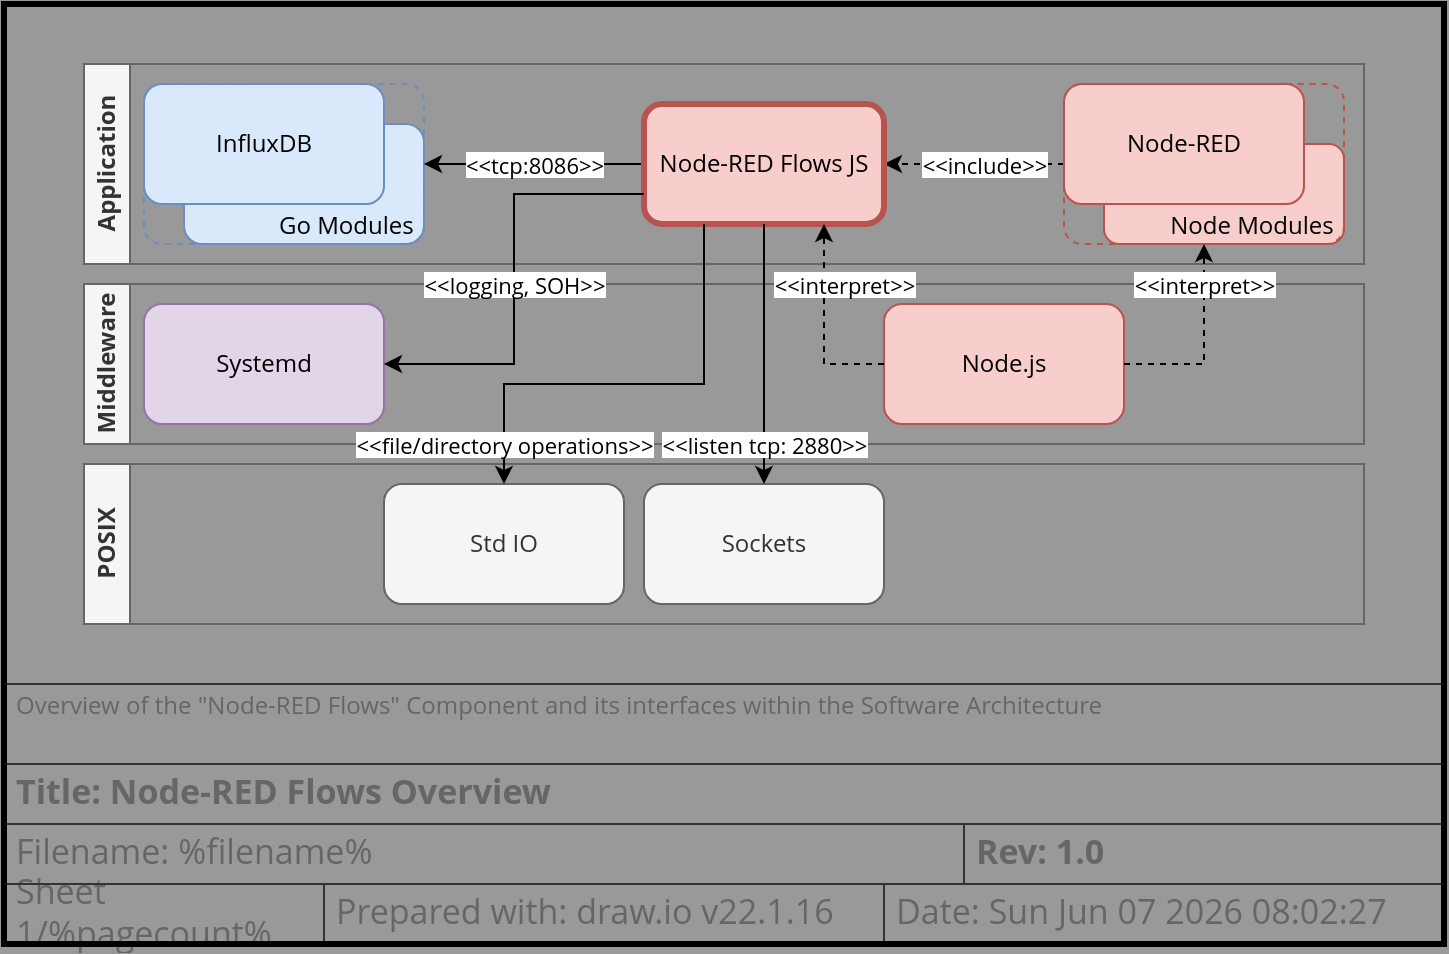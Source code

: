 <mxfile version="22.1.16" type="device">
  <diagram name="Node-RED Flows Overview" id="fo18u6Ch1KVScq3Fo-Wy">
    <mxGraphModel dx="919" dy="1071" grid="1" gridSize="10" guides="1" tooltips="1" connect="1" arrows="1" fold="1" page="1" pageScale="1" pageWidth="800" pageHeight="350" background="#999999" math="0" shadow="0">
      <root>
        <object label="" description="Overview of the &quot;Node-RED Flows&quot; Component and its interfaces within the Software Architecture" rev="1.0" id="0">
          <mxCell />
        </object>
        <object label="Title Block" id="1">
          <mxCell style="locked=1;" parent="0" />
        </object>
        <mxCell id="h7L3MlKvrl_dhOmhB3lf-10" value="Prepared with: draw.io v22.1.16" style="strokeWidth=1;shadow=0;dashed=0;align=center;html=1;shape=mxgraph.mockup.text.textBox;fontColor=#666666;align=left;fontSize=17;spacingLeft=4;spacingTop=-3;whiteSpace=wrap;strokeColor=#333333;mainText=;fillColor=none;fontFamily=Open Sans;movable=1;resizable=1;rotatable=1;deletable=1;editable=1;locked=0;connectable=1;" parent="1" vertex="1">
          <mxGeometry x="220" y="300" width="280" height="30" as="geometry" />
        </mxCell>
        <object label="&lt;div align=&quot;left&quot;&gt;Sheet %pagenumber%/%pagecount%&lt;/div&gt;" placeholders="1" id="h7L3MlKvrl_dhOmhB3lf-12">
          <mxCell style="strokeWidth=1;shadow=0;dashed=0;align=left;html=1;shape=mxgraph.mockup.text.textBox;fontColor=#666666;align=left;fontSize=17;spacingLeft=4;spacingTop=-3;whiteSpace=wrap;strokeColor=#333333;mainText=;fillColor=none;fontFamily=Open Sans;movable=1;resizable=1;rotatable=1;deletable=1;editable=1;locked=0;connectable=1;" parent="1" vertex="1">
            <mxGeometry x="60" y="300" width="160" height="30" as="geometry" />
          </mxCell>
        </object>
        <object label="Date: &lt;font style=&quot;font-size: 17px;&quot;&gt;%date{ddd mmm dd yyyy HH:MM:ss}%&lt;/font&gt;" placeholders="1" id="h7L3MlKvrl_dhOmhB3lf-13">
          <mxCell style="strokeWidth=1;shadow=0;dashed=0;align=center;html=1;shape=mxgraph.mockup.text.textBox;fontColor=#666666;align=left;fontSize=17;spacingLeft=4;spacingTop=-3;whiteSpace=wrap;strokeColor=#333333;mainText=;fillColor=none;fontFamily=Open Sans;movable=1;resizable=1;rotatable=1;deletable=1;editable=1;locked=0;connectable=1;" parent="1" vertex="1">
            <mxGeometry x="500" y="300" width="280" height="30" as="geometry" />
          </mxCell>
        </object>
        <object label="&lt;b&gt;Title: %page%&lt;/b&gt;" placeholders="1" id="h7L3MlKvrl_dhOmhB3lf-14">
          <mxCell style="strokeWidth=1;shadow=0;dashed=0;align=center;html=1;shape=mxgraph.mockup.text.textBox;fontColor=#666666;align=left;fontSize=17;spacingLeft=4;spacingTop=-3;whiteSpace=wrap;strokeColor=#333333;mainText=;fillColor=none;fontFamily=Open Sans;movable=1;resizable=1;rotatable=1;deletable=1;editable=1;locked=0;connectable=1;" parent="1" vertex="1">
            <mxGeometry x="60" y="240" width="720" height="30" as="geometry" />
          </mxCell>
        </object>
        <object label="Filename: %filename%" placeholders="1" id="h7L3MlKvrl_dhOmhB3lf-15">
          <mxCell style="strokeWidth=1;shadow=0;dashed=0;align=center;html=1;shape=mxgraph.mockup.text.textBox;fontColor=#666666;align=left;fontSize=17;spacingLeft=4;spacingTop=-3;whiteSpace=wrap;strokeColor=#333333;mainText=;fillColor=none;fontFamily=Open Sans;movable=1;resizable=1;rotatable=1;deletable=1;editable=1;locked=0;connectable=1;" parent="1" vertex="1">
            <mxGeometry x="60" y="270" width="480" height="30" as="geometry" />
          </mxCell>
        </object>
        <object label="&lt;div align=&quot;left&quot;&gt;%description%&lt;/div&gt;" placeholders="1" id="h7L3MlKvrl_dhOmhB3lf-16">
          <mxCell style="strokeWidth=1;shadow=0;dashed=0;html=1;shape=mxgraph.mockup.text.textBox;fontColor=#666666;align=left;verticalAlign=top;fontSize=12;spacingLeft=4;spacingTop=-3;whiteSpace=wrap;strokeColor=#333333;mainText=;fillColor=none;fontFamily=Open Sans;movable=1;resizable=1;rotatable=1;deletable=1;editable=1;locked=0;connectable=1;" parent="1" vertex="1">
            <mxGeometry x="60" y="200" width="720" height="40" as="geometry" />
          </mxCell>
        </object>
        <object label="&lt;b&gt;Rev: %rev%&lt;br&gt;&lt;/b&gt;" placeholders="1" id="EyKvBmyPNv_MzgSUc5b6-1">
          <mxCell style="strokeWidth=1;shadow=0;dashed=0;align=center;html=1;shape=mxgraph.mockup.text.textBox;fontColor=#666666;align=left;fontSize=17;spacingLeft=4;spacingTop=-3;whiteSpace=wrap;strokeColor=#333333;mainText=;fillColor=none;fontFamily=Open Sans;movable=1;resizable=1;rotatable=1;deletable=1;editable=1;locked=0;connectable=1;" parent="1" vertex="1">
            <mxGeometry x="540" y="270" width="240" height="30" as="geometry" />
          </mxCell>
        </object>
        <object label="Drawing Frame" id="2jkEU8j2_UPUL1MGRyPS-1">
          <mxCell style="locked=1;" parent="0" />
        </object>
        <mxCell id="2jkEU8j2_UPUL1MGRyPS-2" value="" style="rounded=0;whiteSpace=wrap;html=1;fillColor=none;strokeWidth=3;movable=1;resizable=1;rotatable=1;deletable=1;editable=1;locked=0;connectable=1;" parent="2jkEU8j2_UPUL1MGRyPS-1" vertex="1">
          <mxGeometry x="60" y="-140" width="720" height="470" as="geometry" />
        </mxCell>
        <object label="Document" id="NbdiYjX3MhI7OpqD2NvG-1">
          <mxCell parent="0" />
        </object>
        <mxCell id="Sss9bJefdTC3gDfBGX2G-5" value="POSIX" style="swimlane;horizontal=0;whiteSpace=wrap;html=1;fontFamily=Open Sans;fillColor=#f5f5f5;strokeColor=#666666;fontColor=#333333;" parent="NbdiYjX3MhI7OpqD2NvG-1" vertex="1">
          <mxGeometry x="100" y="90" width="640" height="80" as="geometry">
            <mxRectangle x="-260" width="40" height="140" as="alternateBounds" />
          </mxGeometry>
        </mxCell>
        <mxCell id="XVaCZBAozk8oMo-m2AnW-5" value="Sockets" style="rounded=1;whiteSpace=wrap;html=1;fontFamily=Open Sans;fillColor=#f5f5f5;strokeColor=#666666;fontColor=#333333;" parent="Sss9bJefdTC3gDfBGX2G-5" vertex="1">
          <mxGeometry x="280" y="10" width="120" height="60" as="geometry" />
        </mxCell>
        <mxCell id="V5IfWZiyPTbNJzVNcw_1-11" value="Std IO" style="rounded=1;whiteSpace=wrap;html=1;fontFamily=Open Sans;fillColor=#f5f5f5;strokeColor=#666666;fontColor=#333333;" vertex="1" parent="Sss9bJefdTC3gDfBGX2G-5">
          <mxGeometry x="150" y="10" width="120" height="60" as="geometry" />
        </mxCell>
        <mxCell id="lVKpyNV5w2mlOseutN5l-12" value="Application" style="swimlane;horizontal=0;whiteSpace=wrap;html=1;fontFamily=Open Sans;fillColor=#f5f5f5;fontColor=#333333;strokeColor=#666666;" parent="NbdiYjX3MhI7OpqD2NvG-1" vertex="1">
          <mxGeometry x="100" y="-110" width="640" height="100" as="geometry">
            <mxRectangle x="-290" y="-340" width="40" height="100" as="alternateBounds" />
          </mxGeometry>
        </mxCell>
        <mxCell id="lVKpyNV5w2mlOseutN5l-14" value="Go Modules&amp;nbsp;" style="rounded=1;whiteSpace=wrap;html=1;fontFamily=Open Sans;fillColor=#dae8fc;strokeColor=#6c8ebf;align=right;verticalAlign=bottom;" parent="lVKpyNV5w2mlOseutN5l-12" vertex="1">
          <mxGeometry x="50" y="30" width="120" height="60" as="geometry" />
        </mxCell>
        <mxCell id="XVaCZBAozk8oMo-m2AnW-7" value="Node Modules&amp;nbsp;" style="rounded=1;whiteSpace=wrap;html=1;fontFamily=Open Sans;fillColor=#f8cecc;strokeColor=#b85450;align=right;verticalAlign=bottom;" parent="lVKpyNV5w2mlOseutN5l-12" vertex="1">
          <mxGeometry x="510" y="40" width="120" height="50" as="geometry" />
        </mxCell>
        <mxCell id="XVaCZBAozk8oMo-m2AnW-33" value="InfluxDB" style="rounded=1;whiteSpace=wrap;html=1;fontFamily=Open Sans;fillColor=#dae8fc;strokeColor=#6c8ebf;" parent="lVKpyNV5w2mlOseutN5l-12" vertex="1">
          <mxGeometry x="30" y="10" width="120" height="60" as="geometry" />
        </mxCell>
        <mxCell id="V5IfWZiyPTbNJzVNcw_1-3" value="&amp;lt;&amp;lt;include&amp;gt;&amp;gt;" style="edgeStyle=orthogonalEdgeStyle;rounded=0;orthogonalLoop=1;jettySize=auto;html=1;fontFamily=Open Sans;dashed=1;" edge="1" parent="lVKpyNV5w2mlOseutN5l-12" source="V5IfWZiyPTbNJzVNcw_1-6" target="XVaCZBAozk8oMo-m2AnW-10">
          <mxGeometry x="-0.111" relative="1" as="geometry">
            <mxPoint as="offset" />
          </mxGeometry>
        </mxCell>
        <mxCell id="XVaCZBAozk8oMo-m2AnW-35" value="Node-RED" style="rounded=1;whiteSpace=wrap;html=1;fontFamily=Open Sans;fillColor=#f8cecc;strokeColor=#b85450;" parent="lVKpyNV5w2mlOseutN5l-12" vertex="1">
          <mxGeometry x="490" y="10" width="120" height="60" as="geometry" />
        </mxCell>
        <mxCell id="V5IfWZiyPTbNJzVNcw_1-10" value="&amp;lt;&amp;lt;tcp:8086&amp;gt;&amp;gt;" style="edgeStyle=orthogonalEdgeStyle;rounded=0;orthogonalLoop=1;jettySize=auto;html=1;fontFamily=Open Sans;" edge="1" parent="lVKpyNV5w2mlOseutN5l-12" source="XVaCZBAozk8oMo-m2AnW-10" target="V5IfWZiyPTbNJzVNcw_1-9">
          <mxGeometry relative="1" as="geometry" />
        </mxCell>
        <mxCell id="XVaCZBAozk8oMo-m2AnW-10" value="Node-RED Flows JS" style="rounded=1;whiteSpace=wrap;html=1;fontFamily=Open Sans;fillColor=#f8cecc;strokeColor=#b85450;strokeWidth=3;" parent="lVKpyNV5w2mlOseutN5l-12" vertex="1">
          <mxGeometry x="280" y="20" width="120" height="60" as="geometry" />
        </mxCell>
        <mxCell id="V5IfWZiyPTbNJzVNcw_1-6" value="" style="rounded=1;whiteSpace=wrap;html=1;fillColor=none;strokeColor=#b85450;dashed=1;arcSize=11;" vertex="1" parent="lVKpyNV5w2mlOseutN5l-12">
          <mxGeometry x="490" y="10" width="140" height="80" as="geometry" />
        </mxCell>
        <mxCell id="V5IfWZiyPTbNJzVNcw_1-9" value="" style="rounded=1;whiteSpace=wrap;html=1;fillColor=none;strokeColor=#6c8ebf;dashed=1;arcSize=11;" vertex="1" parent="lVKpyNV5w2mlOseutN5l-12">
          <mxGeometry x="30" y="10" width="140" height="80" as="geometry" />
        </mxCell>
        <mxCell id="XVaCZBAozk8oMo-m2AnW-1" value="Middleware" style="swimlane;horizontal=0;whiteSpace=wrap;html=1;fontFamily=Open Sans;fillColor=#f5f5f5;fontColor=#333333;strokeColor=#666666;" parent="NbdiYjX3MhI7OpqD2NvG-1" vertex="1">
          <mxGeometry x="100" width="640" height="80" as="geometry">
            <mxRectangle x="-290" y="-340" width="40" height="100" as="alternateBounds" />
          </mxGeometry>
        </mxCell>
        <mxCell id="XVaCZBAozk8oMo-m2AnW-2" value="Systemd" style="rounded=1;whiteSpace=wrap;html=1;fontFamily=Open Sans;fillColor=#e1d5e7;strokeColor=#9673a6;" parent="XVaCZBAozk8oMo-m2AnW-1" vertex="1">
          <mxGeometry x="30" y="10" width="120" height="60" as="geometry" />
        </mxCell>
        <mxCell id="XVaCZBAozk8oMo-m2AnW-34" value="Node.js" style="rounded=1;whiteSpace=wrap;html=1;fontFamily=Open Sans;fillColor=#f8cecc;strokeColor=#b85450;" parent="XVaCZBAozk8oMo-m2AnW-1" vertex="1">
          <mxGeometry x="400" y="10" width="120" height="60" as="geometry" />
        </mxCell>
        <mxCell id="V5IfWZiyPTbNJzVNcw_1-1" value="&amp;lt;&amp;lt;listen tcp: 2880&amp;gt;&amp;gt;" style="edgeStyle=orthogonalEdgeStyle;rounded=0;orthogonalLoop=1;jettySize=auto;html=1;fontFamily=Open Sans;" edge="1" parent="NbdiYjX3MhI7OpqD2NvG-1" source="XVaCZBAozk8oMo-m2AnW-10" target="XVaCZBAozk8oMo-m2AnW-5">
          <mxGeometry x="0.692" relative="1" as="geometry">
            <mxPoint as="offset" />
          </mxGeometry>
        </mxCell>
        <mxCell id="V5IfWZiyPTbNJzVNcw_1-2" value="&amp;lt;&amp;lt;logging, SOH&amp;gt;&amp;gt;" style="edgeStyle=orthogonalEdgeStyle;rounded=0;orthogonalLoop=1;jettySize=auto;html=1;exitX=0;exitY=0.75;exitDx=0;exitDy=0;fontFamily=Open Sans;entryX=1;entryY=0.5;entryDx=0;entryDy=0;" edge="1" parent="NbdiYjX3MhI7OpqD2NvG-1" source="XVaCZBAozk8oMo-m2AnW-10" target="XVaCZBAozk8oMo-m2AnW-2">
          <mxGeometry x="0.023" relative="1" as="geometry">
            <mxPoint as="offset" />
          </mxGeometry>
        </mxCell>
        <mxCell id="V5IfWZiyPTbNJzVNcw_1-7" value="&amp;lt;&amp;lt;interpret&amp;gt;&amp;gt;" style="edgeStyle=orthogonalEdgeStyle;rounded=0;orthogonalLoop=1;jettySize=auto;html=1;entryX=0.75;entryY=1;entryDx=0;entryDy=0;fontFamily=Open Sans;dashed=1;exitX=0;exitY=0.5;exitDx=0;exitDy=0;" edge="1" parent="NbdiYjX3MhI7OpqD2NvG-1" source="XVaCZBAozk8oMo-m2AnW-34" target="XVaCZBAozk8oMo-m2AnW-10">
          <mxGeometry x="0.4" y="-10" relative="1" as="geometry">
            <mxPoint as="offset" />
          </mxGeometry>
        </mxCell>
        <mxCell id="V5IfWZiyPTbNJzVNcw_1-8" value="&amp;lt;&amp;lt;interpret&amp;gt;&amp;gt;" style="edgeStyle=elbowEdgeStyle;rounded=0;orthogonalLoop=1;jettySize=auto;html=1;dashed=1;fontFamily=Open Sans;entryX=0.5;entryY=1;entryDx=0;entryDy=0;exitX=1;exitY=0.5;exitDx=0;exitDy=0;" edge="1" parent="NbdiYjX3MhI7OpqD2NvG-1" source="XVaCZBAozk8oMo-m2AnW-34" target="V5IfWZiyPTbNJzVNcw_1-6">
          <mxGeometry x="0.6" relative="1" as="geometry">
            <Array as="points">
              <mxPoint x="660" y="10" />
            </Array>
            <mxPoint as="offset" />
          </mxGeometry>
        </mxCell>
        <mxCell id="V5IfWZiyPTbNJzVNcw_1-12" value="&amp;lt;&amp;lt;file/directory operations&amp;gt;&amp;gt;" style="edgeStyle=orthogonalEdgeStyle;rounded=0;orthogonalLoop=1;jettySize=auto;html=1;fontFamily=Open Sans;" edge="1" parent="NbdiYjX3MhI7OpqD2NvG-1" source="XVaCZBAozk8oMo-m2AnW-10" target="V5IfWZiyPTbNJzVNcw_1-11">
          <mxGeometry x="0.826" relative="1" as="geometry">
            <Array as="points">
              <mxPoint x="410" y="50" />
              <mxPoint x="310" y="50" />
            </Array>
            <mxPoint as="offset" />
          </mxGeometry>
        </mxCell>
      </root>
    </mxGraphModel>
  </diagram>
</mxfile>
